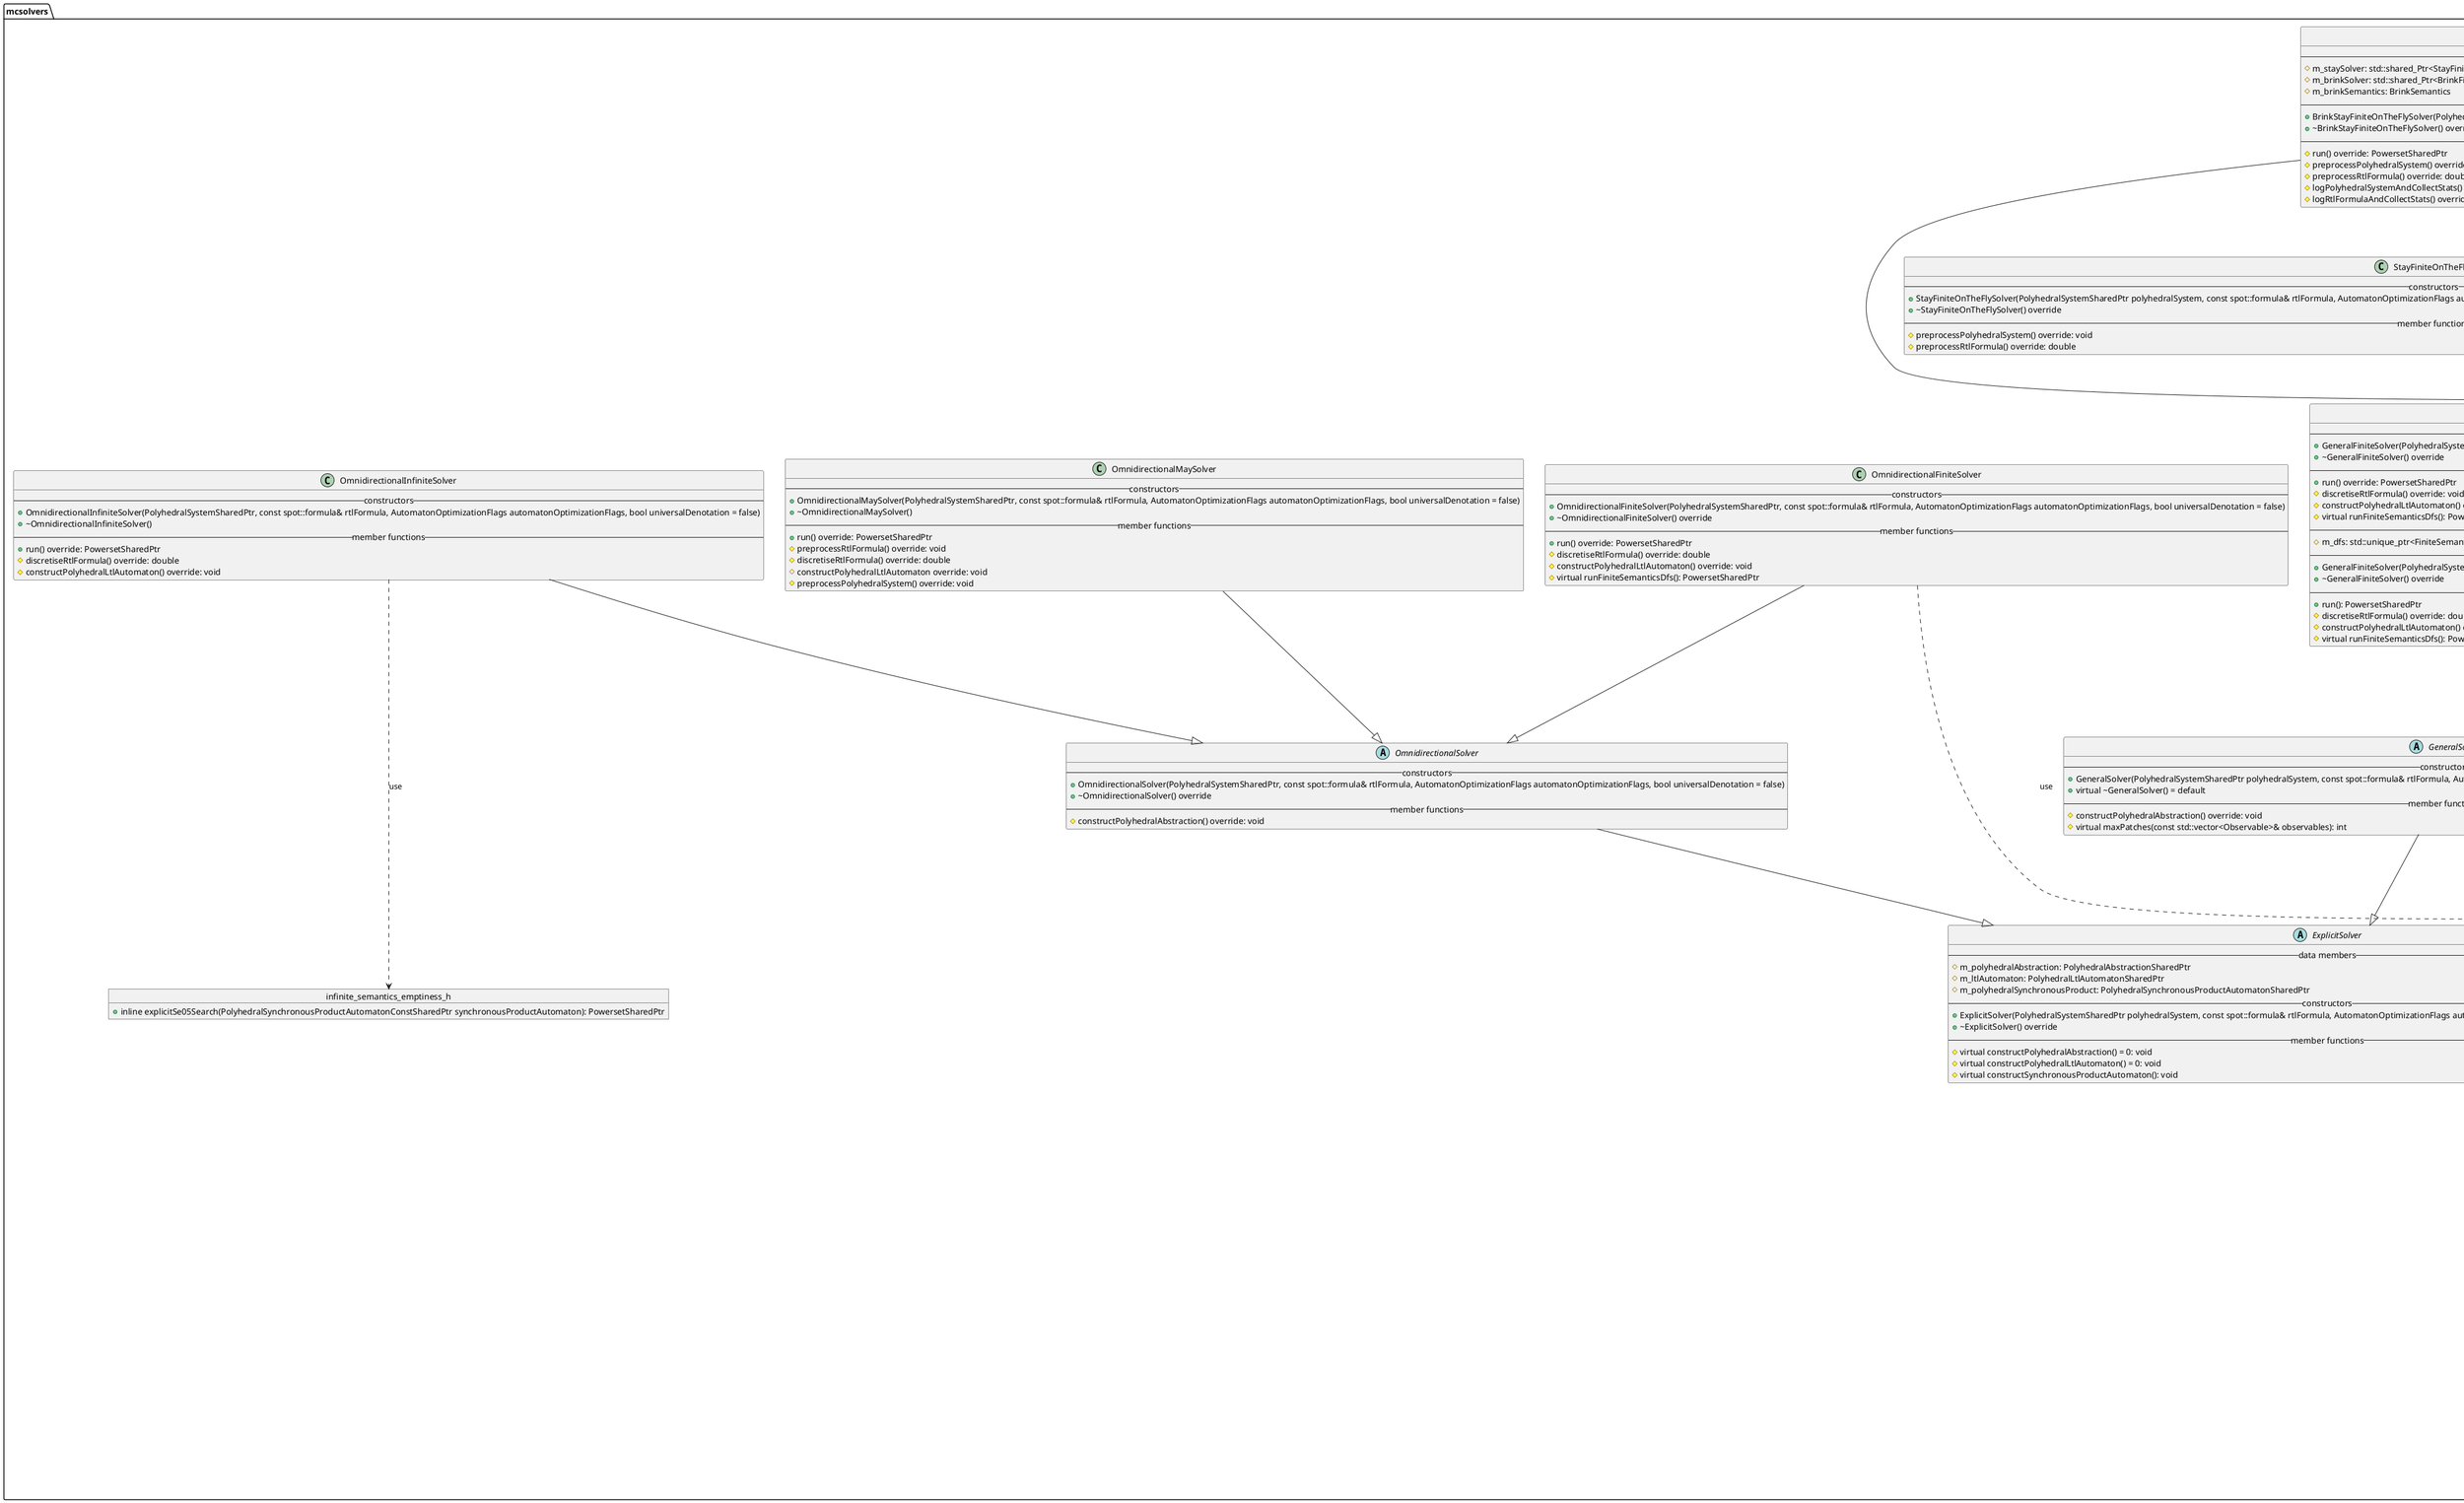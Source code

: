 @startuml
package mcsolvers {
    class DenotOnTheFly {
        --data members--
        -m_iterations: int
        -m_polyhedralSystem: PolyhedralSystemConstSharedPtr
        -m_backwardNfa: const BackwardNFA&
        -m_maxRecursionDepth: int
        --constructors--
        +DenotOnTheFly(const PolyhedralSystemConstSharedPtr polyhedralSystem, const BackwardNFA& backwardNfa)
        --member functions--
        +run(): PowersetUniquePtr
        +totalIterations(): int
        -denot(const int state, const Poly& P, const Poly& X, std::unordered_map<int, Powerset> V): PowersetUniquePtr
        -addDisjunct(std::vector<Powerset>& V, int state, const Poly& P): void
        -getDisjunct(std::vector<Powerset>& V, int state): const Powerset&
        --operators--
        +operator() (): PowersetUniquePtr
    }

    abstract class Solver {
        --type aliases--
        +using SolverUniquePtr = std::unique_ptr<Solver>
        --data members--
        #m_polyhedralSystem: PolyhedralSystemSharedPtr
        #m_rtlFormula: spot::formula
        #m_universalDenotation: bool
        #m_automatonOptimizationFlags: AutomatonOptimizationFlags
        #m_discreteLtlFormula: DiscreteLtlFormula
        #m_solverStats: std::shared_ptr<SolverStats>
        --constructors--
        +Solver(PolyhedralSystemSharedPtr polyhedralSystem, const spot::formula& rtlFormula, AutomatonOptimizationFlags automatonOptimizationFlags, bool universalDenotation = false)
        +virtual ~Solver() = default
        --member functions--
        +virtual run() = 0: PowersetSharedPtr
        +virtual stats(): const SolverStats&
        #virtual preprocessPolyhedralSystem() = 0: void
        #virtual preprocessRtlFormula(): void
        #virtual logPolyhedralSystemAndCollectStats(): void
        #virtual logRtlFormulaAndCollectStats(): void
        #virtual discretiseRtlFormula() = 0: double
        #virtual logAndCollectDiscretisationStats(double discretisationExecutionTimeSeconds): void
        --operators--
        +operator() () : PowersetSharedPtr
    }

    class FiniteOnTheFlySolver {
        --data members--
        #m_backwardNfa: BackwardNFAConstSharedPtr
        #m_finiteOnTheFlySolverStats: std::shared_ptr<FiniteOnTheFlySolverStats>
        #m_denotStats: DenotStats
        #m_concurrent: bool
        #m_discretiseRtlfDirectToLtl: bool
        --constructors--
        +FiniteOnTheFlySolver(PolyhedralSystemSharedPtr polyhedralSystem, spot::formula rtlFormula, AutomatonOptimizationFlags automatonOptimizationFlags, bool universalDenotation = false, bool concurrent = false)
        +~FiniteOnTheFlySolver() override
        --member functions--
        +stats(): const FiniteOnTheFlySolverStats&
        +run() override: PowersetSharedPtr
        #preprocessPolyhedralSystem() override
        #discretiseRtlFormula() override : double
        #constructBackwardFiniteLtlAutomaton()
        #startDenotAlgorithm() : PowersetUniquePtr
        #createDenotAlgorithm() : std::unique_ptr<Denot>
    }

    class StayFiniteOnTheFlySolver {
        --constructors--
        +StayFiniteOnTheFlySolver(PolyhedralSystemSharedPtr polyhedralSystem, const spot::formula& rtlFormula, AutomatonOptimizationFlags automatonOptimizationFlags, bool universalDenotation = false, bool concurrent = false, bool m_discretiseRtlfDirectToLtl = false)
        +~StayFiniteOnTheFlySolver() override
        --member functions--
        #preprocessPolyhedralSystem() override: void
        #preprocessRtlFormula() override: double
    }
    
    class BrinkFiniteOnTheFlySolver {
        --data members--
        #m_brinkSemantics: BrinkSemantics
        --constructors--
        +BrinkFiniteOnTheFlySolver(PolyhedralSystemSharedPtr polyhedralSystem, const spot::formula& rtlFormula, AutomatonOptimizationFlags automatonOptimizationFlags, bool universalDenotation = false, bool concurrent = false, bool m_discretiseRtlfDirectToLtl = false)
        +~BrinkFiniteOnTheFlySolver() override
        --member functions--
        #preprocessPolyhedralSystem() override: void
        #preprocessRtlFormula() override: double
    }

    class BrinkStayFiniteOnTheFlySolver {
        --data members--
        #m_staySolver: std::shared_Ptr<StayFiniteOnTheFlySolver>
        #m_brinkSolver: std::shared_Ptr<BrinkFiniteOnTheFlySolver>
        #m_brinkSemantics: BrinkSemantics
        --constructors--
        +BrinkStayFiniteOnTheFlySolver(PolyhedralSystemSharedPtr polyhedralSystem, const spot::formula& rtlFormula, AutomatonOptimizationFlags automatonOptimizationFlags, bool universalDenotation = false, bool concurrent = false, bool m_discretiseRtlfDirectToLtl = false)
        +~BrinkStayFiniteOnTheFlySolver() override
        --member functions--
        #run() override: PowersetSharedPtr
        #preprocessPolyhedralSystem() override: void
        #preprocessRtlFormula() override: double
        #logPolyhedralSystemAndCollectStats() override: void
        #logRtlFormulaAndCollectStats() override: void
    }

    StayFiniteOnTheFlySolver --|> FiniteOnTheFlySolver
    BrinkFiniteOnTheFlySolver --|> FiniteOnTheFlySolver
    BrinkFiniteOnTheFlySolver --> "1" BrinkSemantics
    BrinkStayFiniteOnTheFlySolver --|> FiniteOnTheFlySolver
    BrinkStayFiniteOnTheFlySolver --> "1" StayFiniteOnTheFlySolver
    BrinkStayFiniteOnTheFlySolver --> "1" BrinkFiniteOnTheFlySolver
    BrinkStayFiniteOnTheFlySolver --> "1" BrinkSemantics

    enum BrinkSemantics {
        may
        must
    }

    abstract ExplicitSolver {
        --data members--
        #m_polyhedralAbstraction: PolyhedralAbstractionSharedPtr
        #m_ltlAutomaton: PolyhedralLtlAutomatonSharedPtr
        #m_polyhedralSynchronousProduct: PolyhedralSynchronousProductAutomatonSharedPtr
        --constructors--
        +ExplicitSolver(PolyhedralSystemSharedPtr polyhedralSystem, const spot::formula& rtlFormula, AutomatonOptimizationFlags automatonOptimizationFlags, bool universalDenotation = false)
        +~ExplicitSolver() override
        --member functions--
        #virtual constructPolyhedralAbstraction() = 0: void
        #virtual constructPolyhedralLtlAutomaton() = 0: void
        #virtual constructSynchronousProductAutomaton(): void
    }

    abstract GeneralSolver {
        --constructors--
        +GeneralSolver(PolyhedralSystemSharedPtr polyhedralSystem, const spot::formula& rtlFormula, AutomatonOptimizationFlags automatonOptimizationFlags, bool universalDenotation = false)
        +virtual ~GeneralSolver() = default
        --member functions--
        #constructPolyhedralAbstraction() override: void
        #virtual maxPatches(const std::vector<Observable>& observables): int
    }

    class GeneralFiniteSolver {
        --constructors--
        +GeneralFiniteSolver(PolyhedralSystemSharedPtr polyhedralSystem, const spot::formula& rtlFormula, AutomatonOptimizationFlags automatonOptimizationFlags, bool universalDenotation = false)
        +~GeneralFiniteSolver() override
        --member functions--
        +run() override: PowersetSharedPtr
        #discretiseRtlFormula() override: void
        #constructPolyhedralLtlAutomaton() override: void
        #virtual runFiniteSemanticsDfs(): PowersetSharedPtr
        --protected data members--
        #m_dfs: std::unique_ptr<FiniteSemanticsDfs>
    }

    class FiniteSemanticsDfs {
        --data members--
        -m_transposedSynchronousProduct: spot::twa_graph_ptr
        -m_synchronousProduct: PolyhedralSynchronousProductAutomatonConstSharedPtr
        -m_result: PowersetSharedPtr
        --constructors--
        +FiniteSemanticsDfs(PolyhedralSynchronousProductAutomatonConstSharedPtr synchronousProduct)
        --member functions--
        +run(): PowersetSharedPtr
        +result(): PowersetSharedPtr
    }

    FiniteOnTheFlySolver ...> FiniteSemanticsDfs: use

    class Dfs {
        --data members--
        #m_parent: FiniteSemanticsDfs*
        --constructors--
        +Dfs(const spot::const_twa_ptr& a, FiniteSemanticsDfs* parent)
        --member functions--
        +process_state(const spot::state* state, const int _, spot::twa_succ_iterator* __) override: void
        #addInitialStateDenotationToResult(unsigned state): void
    }

    Dfs --|> spot::twa_reachable_iterator_depth_first
    FiniteSemanticsDfs #--> Dfs

    class GeneralFiniteSolver {
        --constructors--
        +GeneralFiniteSolver(PolyhedralSystemSharedPtr, const spot::formula& rtlFormula, AutomatonOptimizationFlags automatonOptimizationFlags, bool universalDenotation = false)
        +~GeneralFiniteSolver() override
        --member functions--
        +run(): PowersetSharedPtr
        #discretiseRtlFormula() override: double
        #constructPolyhedralLtlAutomaton() override: void
        #virtual runFiniteSemanticsDfs(): PowersetSharedPtr
    }

    GeneralFiniteSolver --|> GeneralSolver
    GeneralFiniteSolver ...> FiniteSemanticsDfs: use
    GeneralSolver --|> ExplicitSolver
    ExplicitSolver --|> Solver
    FiniteOnTheFlySolver --|> Solver
    FiniteOnTheFlySolver ..> DenotOnTheFly


    abstract OmnidirectionalSolver {
        --constructors--
        +OmnidirectionalSolver(PolyhedralSystemSharedPtr, const spot::formula& rtlFormula, AutomatonOptimizationFlags automatonOptimizationFlags, bool universalDenotation = false)
        +~OmnidirectionalSolver() override
        --member functions--
        #constructPolyhedralAbstraction() override: void
    }

    class OmnidirectionalFiniteSolver {
        --constructors--
        +OmnidirectionalFiniteSolver(PolyhedralSystemSharedPtr, const spot::formula& rtlFormula, AutomatonOptimizationFlags automatonOptimizationFlags, bool universalDenotation = false)
        +~OmnidirectionalFiniteSolver() override
        --member functions--
        +run() override: PowersetSharedPtr
        #discretiseRtlFormula() override: double
        #constructPolyhedralLtlAutomaton() override: void
        #virtual runFiniteSemanticsDfs(): PowersetSharedPtr
    }

    class OmnidirectionalInfiniteSolver {
        --constructors--
        +OmnidirectionalInfiniteSolver(PolyhedralSystemSharedPtr, const spot::formula& rtlFormula, AutomatonOptimizationFlags automatonOptimizationFlags, bool universalDenotation = false)
        +~OmnidirectionalInfiniteSolver()
        --member functions--
        +run() override: PowersetSharedPtr
        #discretiseRtlFormula() override: double
        #constructPolyhedralLtlAutomaton() override: void
    }

    object infinite_semantics_emptiness_h {
        +inline explicitSe05Search(PolyhedralSynchronousProductAutomatonConstSharedPtr synchronousProductAutomaton): PowersetSharedPtr
    }

    OmnidirectionalInfiniteSolver ...> infinite_semantics_emptiness_h: use

    class OmnidirectionalMaySolver {
        --constructors--
        +OmnidirectionalMaySolver(PolyhedralSystemSharedPtr, const spot::formula& rtlFormula, AutomatonOptimizationFlags automatonOptimizationFlags, bool universalDenotation = false)
        +~OmnidirectionalMaySolver()
        --member functions--
        +run() override: PowersetSharedPtr
        #preprocessRtlFormula() override: void
        #discretiseRtlFormula() override: double
        #constructPolyhedralLtlAutomaton override: void
        #preprocessPolyhedralSystem() override: void
    }

    OmnidirectionalMaySolver --|> OmnidirectionalSolver
    OmnidirectionalSolver --|> ExplicitSolver
    OmnidirectionalFiniteSolver --|> OmnidirectionalSolver
    OmnidirectionalFiniteSolver ...> FiniteSemanticsDfs: use
    OmnidirectionalInfiniteSolver --|> OmnidirectionalSolver
}
@enduml